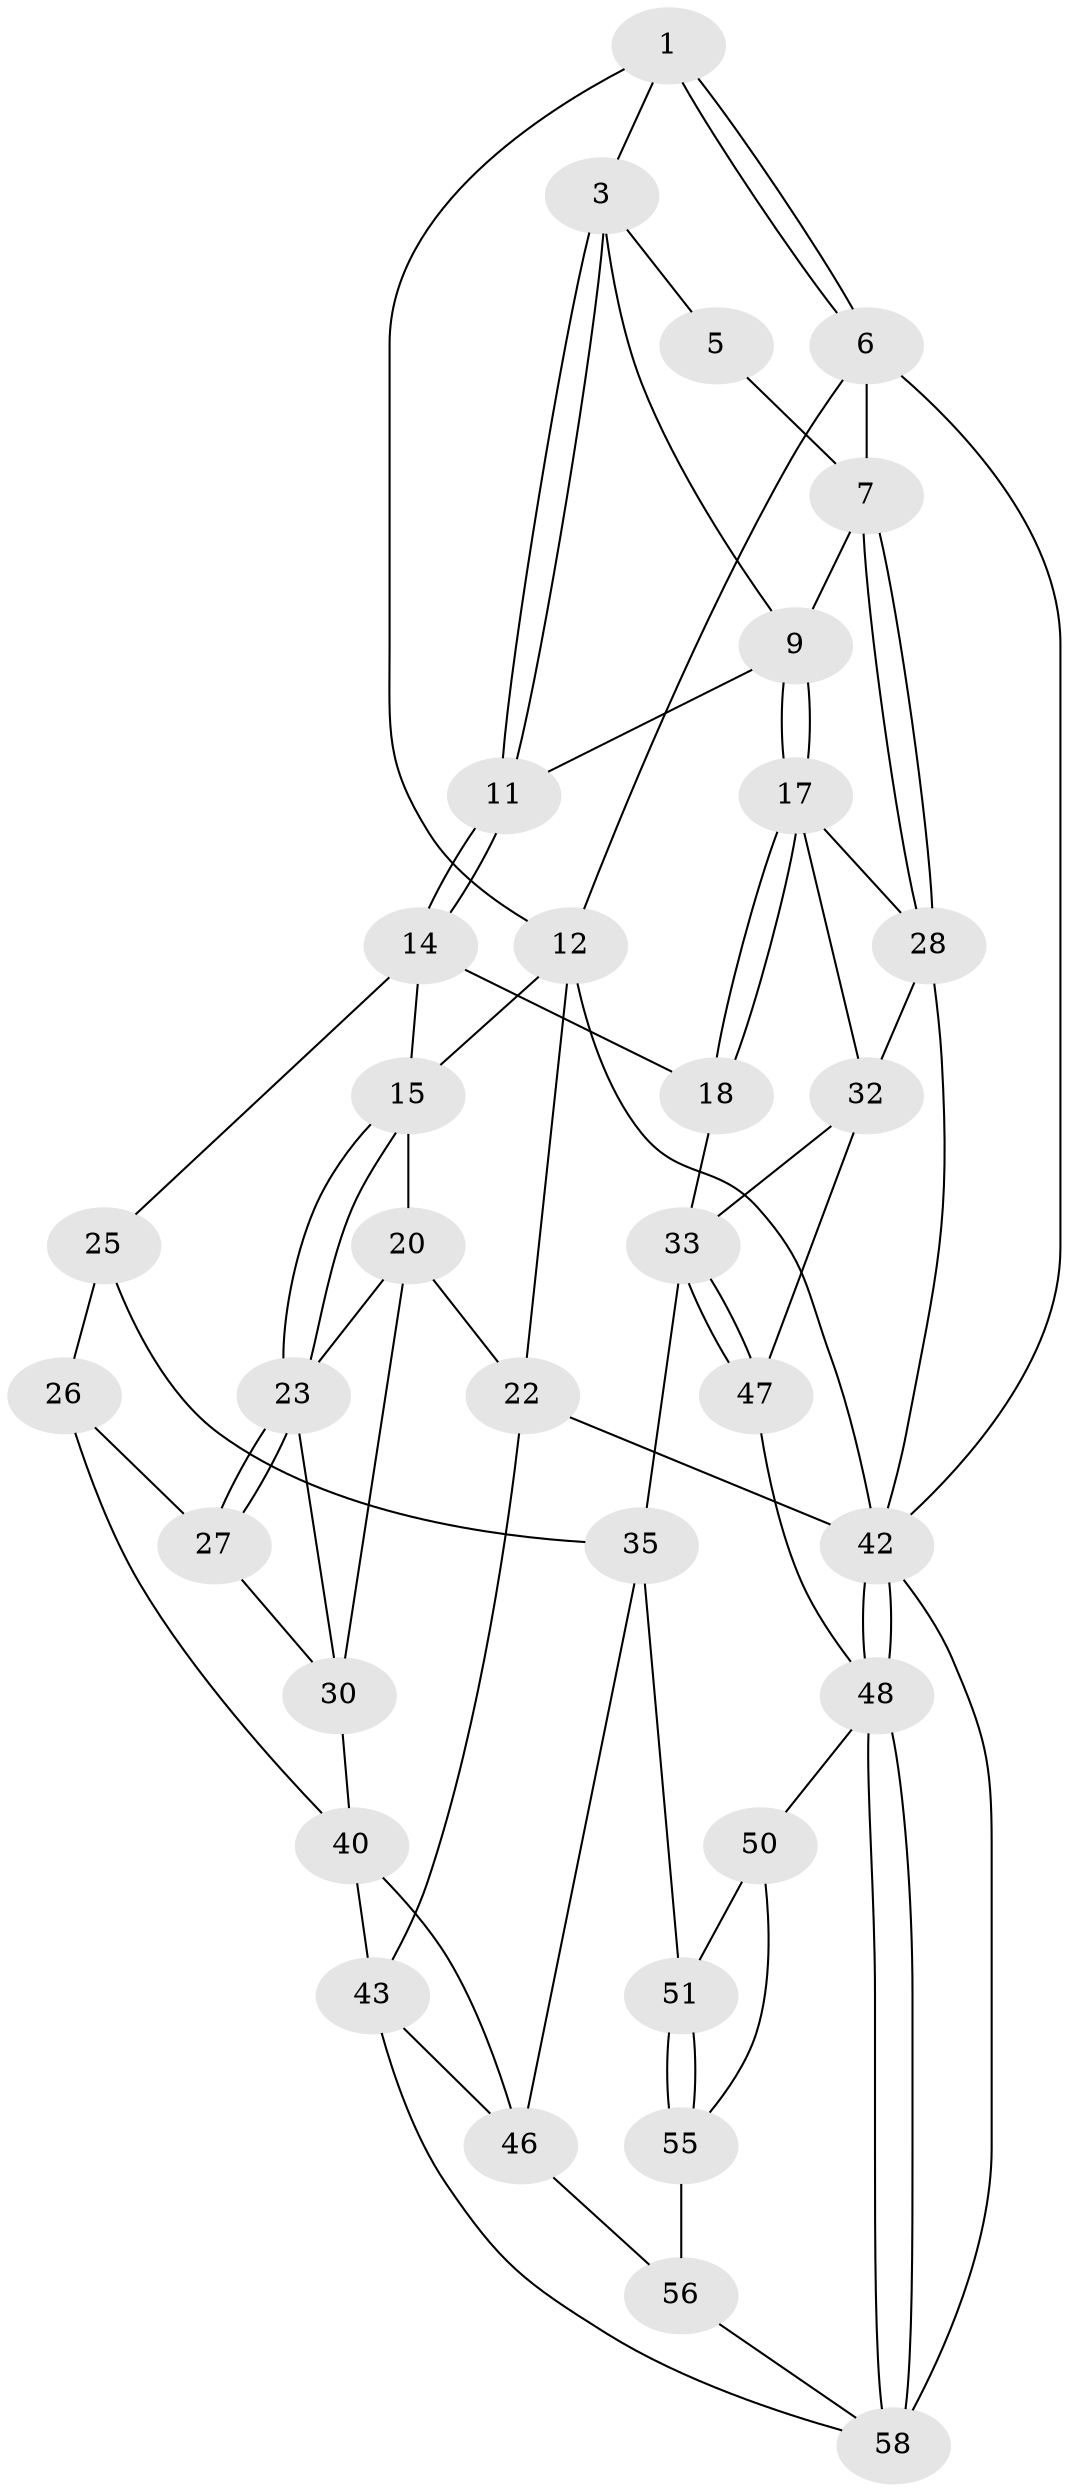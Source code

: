 // original degree distribution, {3: 0.03333333333333333, 4: 0.23333333333333334, 5: 0.5333333333333333, 6: 0.2}
// Generated by graph-tools (version 1.1) at 2025/11/02/27/25 16:11:53]
// undirected, 34 vertices, 75 edges
graph export_dot {
graph [start="1"]
  node [color=gray90,style=filled];
  1 [pos="+0.7383445011247705+0",super="+2"];
  3 [pos="+0.312413417395508+0",super="+4"];
  5 [pos="+0.6670479025212275+0.06748559017061714"];
  6 [pos="+1+0"];
  7 [pos="+1+0.1360137956925838",super="+8"];
  9 [pos="+0.6640301679285491+0.26413985757372865",super="+10"];
  11 [pos="+0.367860271913003+0.14869385957057063"];
  12 [pos="+0+0",super="+13"];
  14 [pos="+0.36857576734247666+0.16338879280509655",super="+19"];
  15 [pos="+0.19997996746545174+0.28783634016177023",super="+16"];
  17 [pos="+0.6321877250407361+0.31333859327587643",super="+29"];
  18 [pos="+0.5731900630475061+0.368080743990426"];
  20 [pos="+0.08137670912057465+0.31779335485391247",super="+21"];
  22 [pos="+0+0.44974795513617005",super="+44"];
  23 [pos="+0.1990302056825166+0.39368094009898125",super="+24"];
  25 [pos="+0.32794133982808743+0.4064188108396463",super="+36"];
  26 [pos="+0.25618025659581173+0.4375436125858517",super="+39"];
  27 [pos="+0.23892342279309592+0.4298490543866238"];
  28 [pos="+1+0.22309024647347542",super="+37"];
  30 [pos="+0.031593122518874+0.44203515683780176",super="+31"];
  32 [pos="+0.8429202423123436+0.4098174911550132",super="+38"];
  33 [pos="+0.6625804755766658+0.5372410879654095",super="+34"];
  35 [pos="+0.5432548373030237+0.5943438916721526",super="+45"];
  40 [pos="+0.22705865344621523+0.6485111389408229",super="+41"];
  42 [pos="+1+1",super="+52"];
  43 [pos="+0.08589851073117503+0.7451563890265374",super="+54"];
  46 [pos="+0.30304778300705537+0.6792265613468786",super="+53"];
  47 [pos="+0.8319419447217028+0.6446735700205535"];
  48 [pos="+1+1",super="+49"];
  50 [pos="+0.6135050830152292+0.7488411417134423"];
  51 [pos="+0.5373592250741747+0.6831062390670887"];
  55 [pos="+0.4448127302137737+0.8436312335751155",super="+57"];
  56 [pos="+0.40453773609933524+0.8898892905137078",super="+59"];
  58 [pos="+1+1",super="+60"];
  1 -- 6;
  1 -- 6;
  1 -- 3;
  1 -- 12;
  3 -- 11;
  3 -- 11;
  3 -- 9;
  3 -- 5;
  5 -- 7;
  6 -- 7;
  6 -- 12;
  6 -- 42;
  7 -- 28;
  7 -- 28;
  7 -- 9;
  9 -- 17;
  9 -- 17;
  9 -- 11;
  11 -- 14;
  11 -- 14;
  12 -- 22;
  12 -- 42;
  12 -- 15;
  14 -- 15;
  14 -- 25;
  14 -- 18;
  15 -- 23;
  15 -- 23;
  15 -- 20;
  17 -- 18;
  17 -- 18;
  17 -- 32;
  17 -- 28;
  18 -- 33;
  20 -- 22;
  20 -- 30;
  20 -- 23;
  22 -- 42;
  22 -- 43;
  23 -- 27;
  23 -- 27;
  23 -- 30;
  25 -- 26 [weight=2];
  25 -- 35;
  26 -- 27;
  26 -- 40;
  27 -- 30;
  28 -- 32;
  28 -- 42;
  30 -- 40;
  32 -- 33;
  32 -- 47;
  33 -- 47;
  33 -- 47;
  33 -- 35;
  35 -- 51;
  35 -- 46;
  40 -- 46;
  40 -- 43;
  42 -- 48;
  42 -- 48;
  42 -- 58;
  43 -- 58;
  43 -- 46;
  46 -- 56;
  47 -- 48;
  48 -- 58;
  48 -- 58;
  48 -- 50;
  50 -- 51;
  50 -- 55;
  51 -- 55;
  51 -- 55;
  55 -- 56 [weight=2];
  56 -- 58;
}
